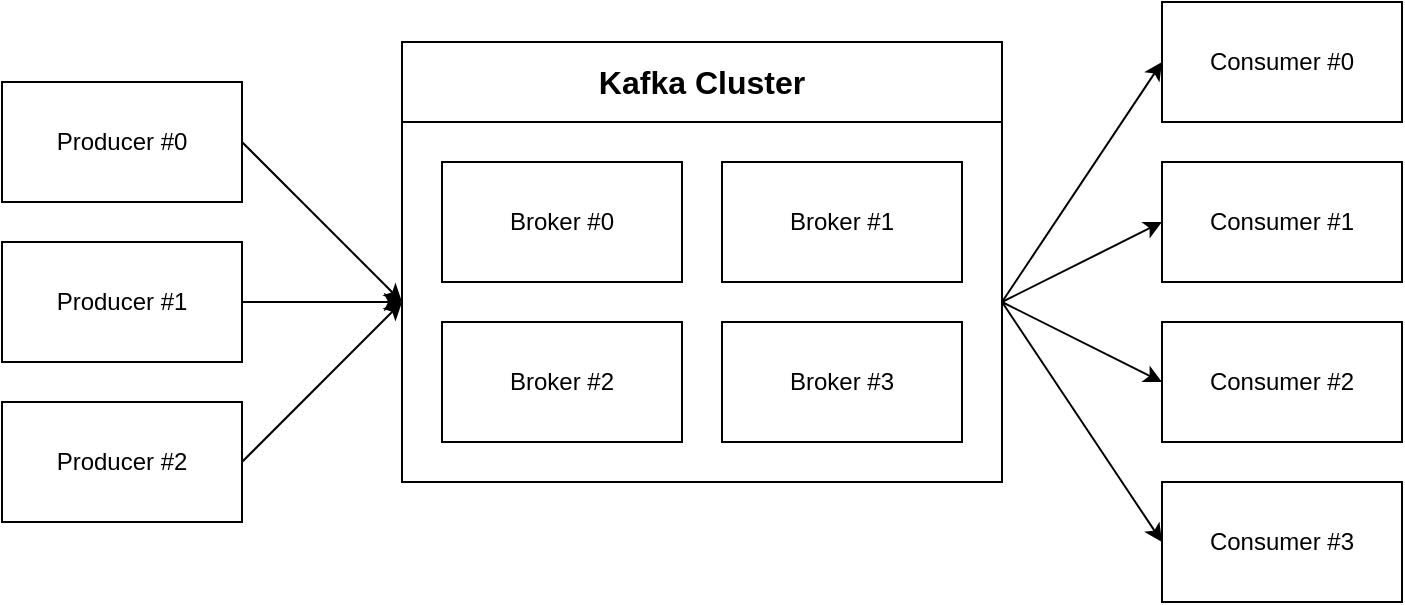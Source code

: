 <mxfile version="14.6.6" type="device"><diagram id="G4yFm1-EZt-2yIFLsULR" name="Page-1"><mxGraphModel dx="1422" dy="794" grid="1" gridSize="10" guides="1" tooltips="1" connect="1" arrows="1" fold="1" page="1" pageScale="1" pageWidth="827" pageHeight="1169" math="0" shadow="0"><root><mxCell id="0"/><mxCell id="1" parent="0"/><mxCell id="2HlL4FwV-6YTLFFNqN6q-5" value="" style="rounded=0;whiteSpace=wrap;html=1;" vertex="1" parent="1"><mxGeometry x="250" y="330" width="300" height="180" as="geometry"/></mxCell><mxCell id="2HlL4FwV-6YTLFFNqN6q-1" value="Broker #0" style="rounded=0;whiteSpace=wrap;html=1;" vertex="1" parent="1"><mxGeometry x="270" y="350" width="120" height="60" as="geometry"/></mxCell><mxCell id="2HlL4FwV-6YTLFFNqN6q-2" value="Broker #1" style="rounded=0;whiteSpace=wrap;html=1;" vertex="1" parent="1"><mxGeometry x="410" y="350" width="120" height="60" as="geometry"/></mxCell><mxCell id="2HlL4FwV-6YTLFFNqN6q-3" value="Broker #2" style="rounded=0;whiteSpace=wrap;html=1;" vertex="1" parent="1"><mxGeometry x="270" y="430" width="120" height="60" as="geometry"/></mxCell><mxCell id="2HlL4FwV-6YTLFFNqN6q-4" value="Broker #3" style="rounded=0;whiteSpace=wrap;html=1;" vertex="1" parent="1"><mxGeometry x="410" y="430" width="120" height="60" as="geometry"/></mxCell><mxCell id="2HlL4FwV-6YTLFFNqN6q-6" value="&lt;font style=&quot;font-size: 16px&quot;&gt;&lt;b&gt;Kafka Cluster&lt;/b&gt;&lt;/font&gt;" style="rounded=0;whiteSpace=wrap;html=1;" vertex="1" parent="1"><mxGeometry x="250" y="290" width="300" height="40" as="geometry"/></mxCell><mxCell id="2HlL4FwV-6YTLFFNqN6q-7" value="Producer #0" style="rounded=0;whiteSpace=wrap;html=1;" vertex="1" parent="1"><mxGeometry x="50" y="310" width="120" height="60" as="geometry"/></mxCell><mxCell id="2HlL4FwV-6YTLFFNqN6q-8" value="Producer #1" style="rounded=0;whiteSpace=wrap;html=1;" vertex="1" parent="1"><mxGeometry x="50" y="390" width="120" height="60" as="geometry"/></mxCell><mxCell id="2HlL4FwV-6YTLFFNqN6q-9" value="Producer #2" style="rounded=0;whiteSpace=wrap;html=1;" vertex="1" parent="1"><mxGeometry x="50" y="470" width="120" height="60" as="geometry"/></mxCell><mxCell id="2HlL4FwV-6YTLFFNqN6q-10" value="Consumer #0" style="rounded=0;whiteSpace=wrap;html=1;" vertex="1" parent="1"><mxGeometry x="630" y="270" width="120" height="60" as="geometry"/></mxCell><mxCell id="2HlL4FwV-6YTLFFNqN6q-11" value="Consumer #1" style="rounded=0;whiteSpace=wrap;html=1;" vertex="1" parent="1"><mxGeometry x="630" y="350" width="120" height="60" as="geometry"/></mxCell><mxCell id="2HlL4FwV-6YTLFFNqN6q-12" value="Consumer #2" style="rounded=0;whiteSpace=wrap;html=1;" vertex="1" parent="1"><mxGeometry x="630" y="430" width="120" height="60" as="geometry"/></mxCell><mxCell id="2HlL4FwV-6YTLFFNqN6q-13" value="Consumer #3" style="rounded=0;whiteSpace=wrap;html=1;" vertex="1" parent="1"><mxGeometry x="630" y="510" width="120" height="60" as="geometry"/></mxCell><mxCell id="2HlL4FwV-6YTLFFNqN6q-14" value="" style="endArrow=classic;html=1;exitX=1;exitY=0.5;exitDx=0;exitDy=0;entryX=0;entryY=0.5;entryDx=0;entryDy=0;" edge="1" parent="1" source="2HlL4FwV-6YTLFFNqN6q-7" target="2HlL4FwV-6YTLFFNqN6q-5"><mxGeometry width="50" height="50" relative="1" as="geometry"><mxPoint x="390" y="430" as="sourcePoint"/><mxPoint x="440" y="380" as="targetPoint"/></mxGeometry></mxCell><mxCell id="2HlL4FwV-6YTLFFNqN6q-15" value="" style="endArrow=classic;html=1;exitX=1;exitY=0.5;exitDx=0;exitDy=0;entryX=0;entryY=0.5;entryDx=0;entryDy=0;" edge="1" parent="1" source="2HlL4FwV-6YTLFFNqN6q-8" target="2HlL4FwV-6YTLFFNqN6q-5"><mxGeometry width="50" height="50" relative="1" as="geometry"><mxPoint x="160" y="650" as="sourcePoint"/><mxPoint x="210" y="600" as="targetPoint"/></mxGeometry></mxCell><mxCell id="2HlL4FwV-6YTLFFNqN6q-16" value="" style="endArrow=classic;html=1;exitX=1;exitY=0.5;exitDx=0;exitDy=0;entryX=0;entryY=0.5;entryDx=0;entryDy=0;" edge="1" parent="1" source="2HlL4FwV-6YTLFFNqN6q-9" target="2HlL4FwV-6YTLFFNqN6q-5"><mxGeometry width="50" height="50" relative="1" as="geometry"><mxPoint x="170" y="660" as="sourcePoint"/><mxPoint x="220" y="610" as="targetPoint"/></mxGeometry></mxCell><mxCell id="2HlL4FwV-6YTLFFNqN6q-17" value="" style="endArrow=classic;html=1;exitX=1;exitY=0.5;exitDx=0;exitDy=0;entryX=0;entryY=0.5;entryDx=0;entryDy=0;" edge="1" parent="1" source="2HlL4FwV-6YTLFFNqN6q-5" target="2HlL4FwV-6YTLFFNqN6q-10"><mxGeometry width="50" height="50" relative="1" as="geometry"><mxPoint x="180" y="670" as="sourcePoint"/><mxPoint x="230" y="620" as="targetPoint"/></mxGeometry></mxCell><mxCell id="2HlL4FwV-6YTLFFNqN6q-18" value="" style="endArrow=classic;html=1;exitX=1;exitY=0.5;exitDx=0;exitDy=0;entryX=0;entryY=0.5;entryDx=0;entryDy=0;" edge="1" parent="1" source="2HlL4FwV-6YTLFFNqN6q-5" target="2HlL4FwV-6YTLFFNqN6q-11"><mxGeometry width="50" height="50" relative="1" as="geometry"><mxPoint x="190" y="680" as="sourcePoint"/><mxPoint x="240" y="630" as="targetPoint"/></mxGeometry></mxCell><mxCell id="2HlL4FwV-6YTLFFNqN6q-19" value="" style="endArrow=classic;html=1;exitX=1;exitY=0.5;exitDx=0;exitDy=0;entryX=0;entryY=0.5;entryDx=0;entryDy=0;" edge="1" parent="1" source="2HlL4FwV-6YTLFFNqN6q-5" target="2HlL4FwV-6YTLFFNqN6q-12"><mxGeometry width="50" height="50" relative="1" as="geometry"><mxPoint x="200" y="690" as="sourcePoint"/><mxPoint x="250" y="640" as="targetPoint"/></mxGeometry></mxCell><mxCell id="2HlL4FwV-6YTLFFNqN6q-20" value="" style="endArrow=classic;html=1;exitX=1;exitY=0.5;exitDx=0;exitDy=0;entryX=0;entryY=0.5;entryDx=0;entryDy=0;" edge="1" parent="1" source="2HlL4FwV-6YTLFFNqN6q-5" target="2HlL4FwV-6YTLFFNqN6q-13"><mxGeometry width="50" height="50" relative="1" as="geometry"><mxPoint x="210" y="700" as="sourcePoint"/><mxPoint x="260" y="650" as="targetPoint"/></mxGeometry></mxCell></root></mxGraphModel></diagram></mxfile>